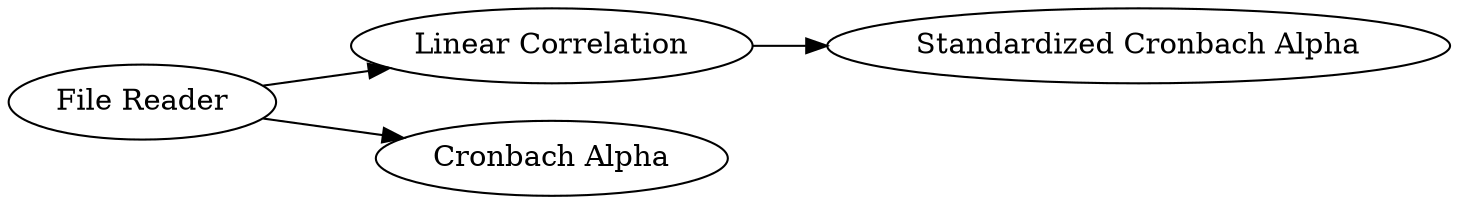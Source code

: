 digraph {
	9 -> 10
	10 -> 4
	9 -> 3
	4 [label="Standardized Cronbach Alpha"]
	10 [label="Linear Correlation"]
	3 [label="Cronbach Alpha"]
	9 [label="File Reader"]
	rankdir=LR
}
